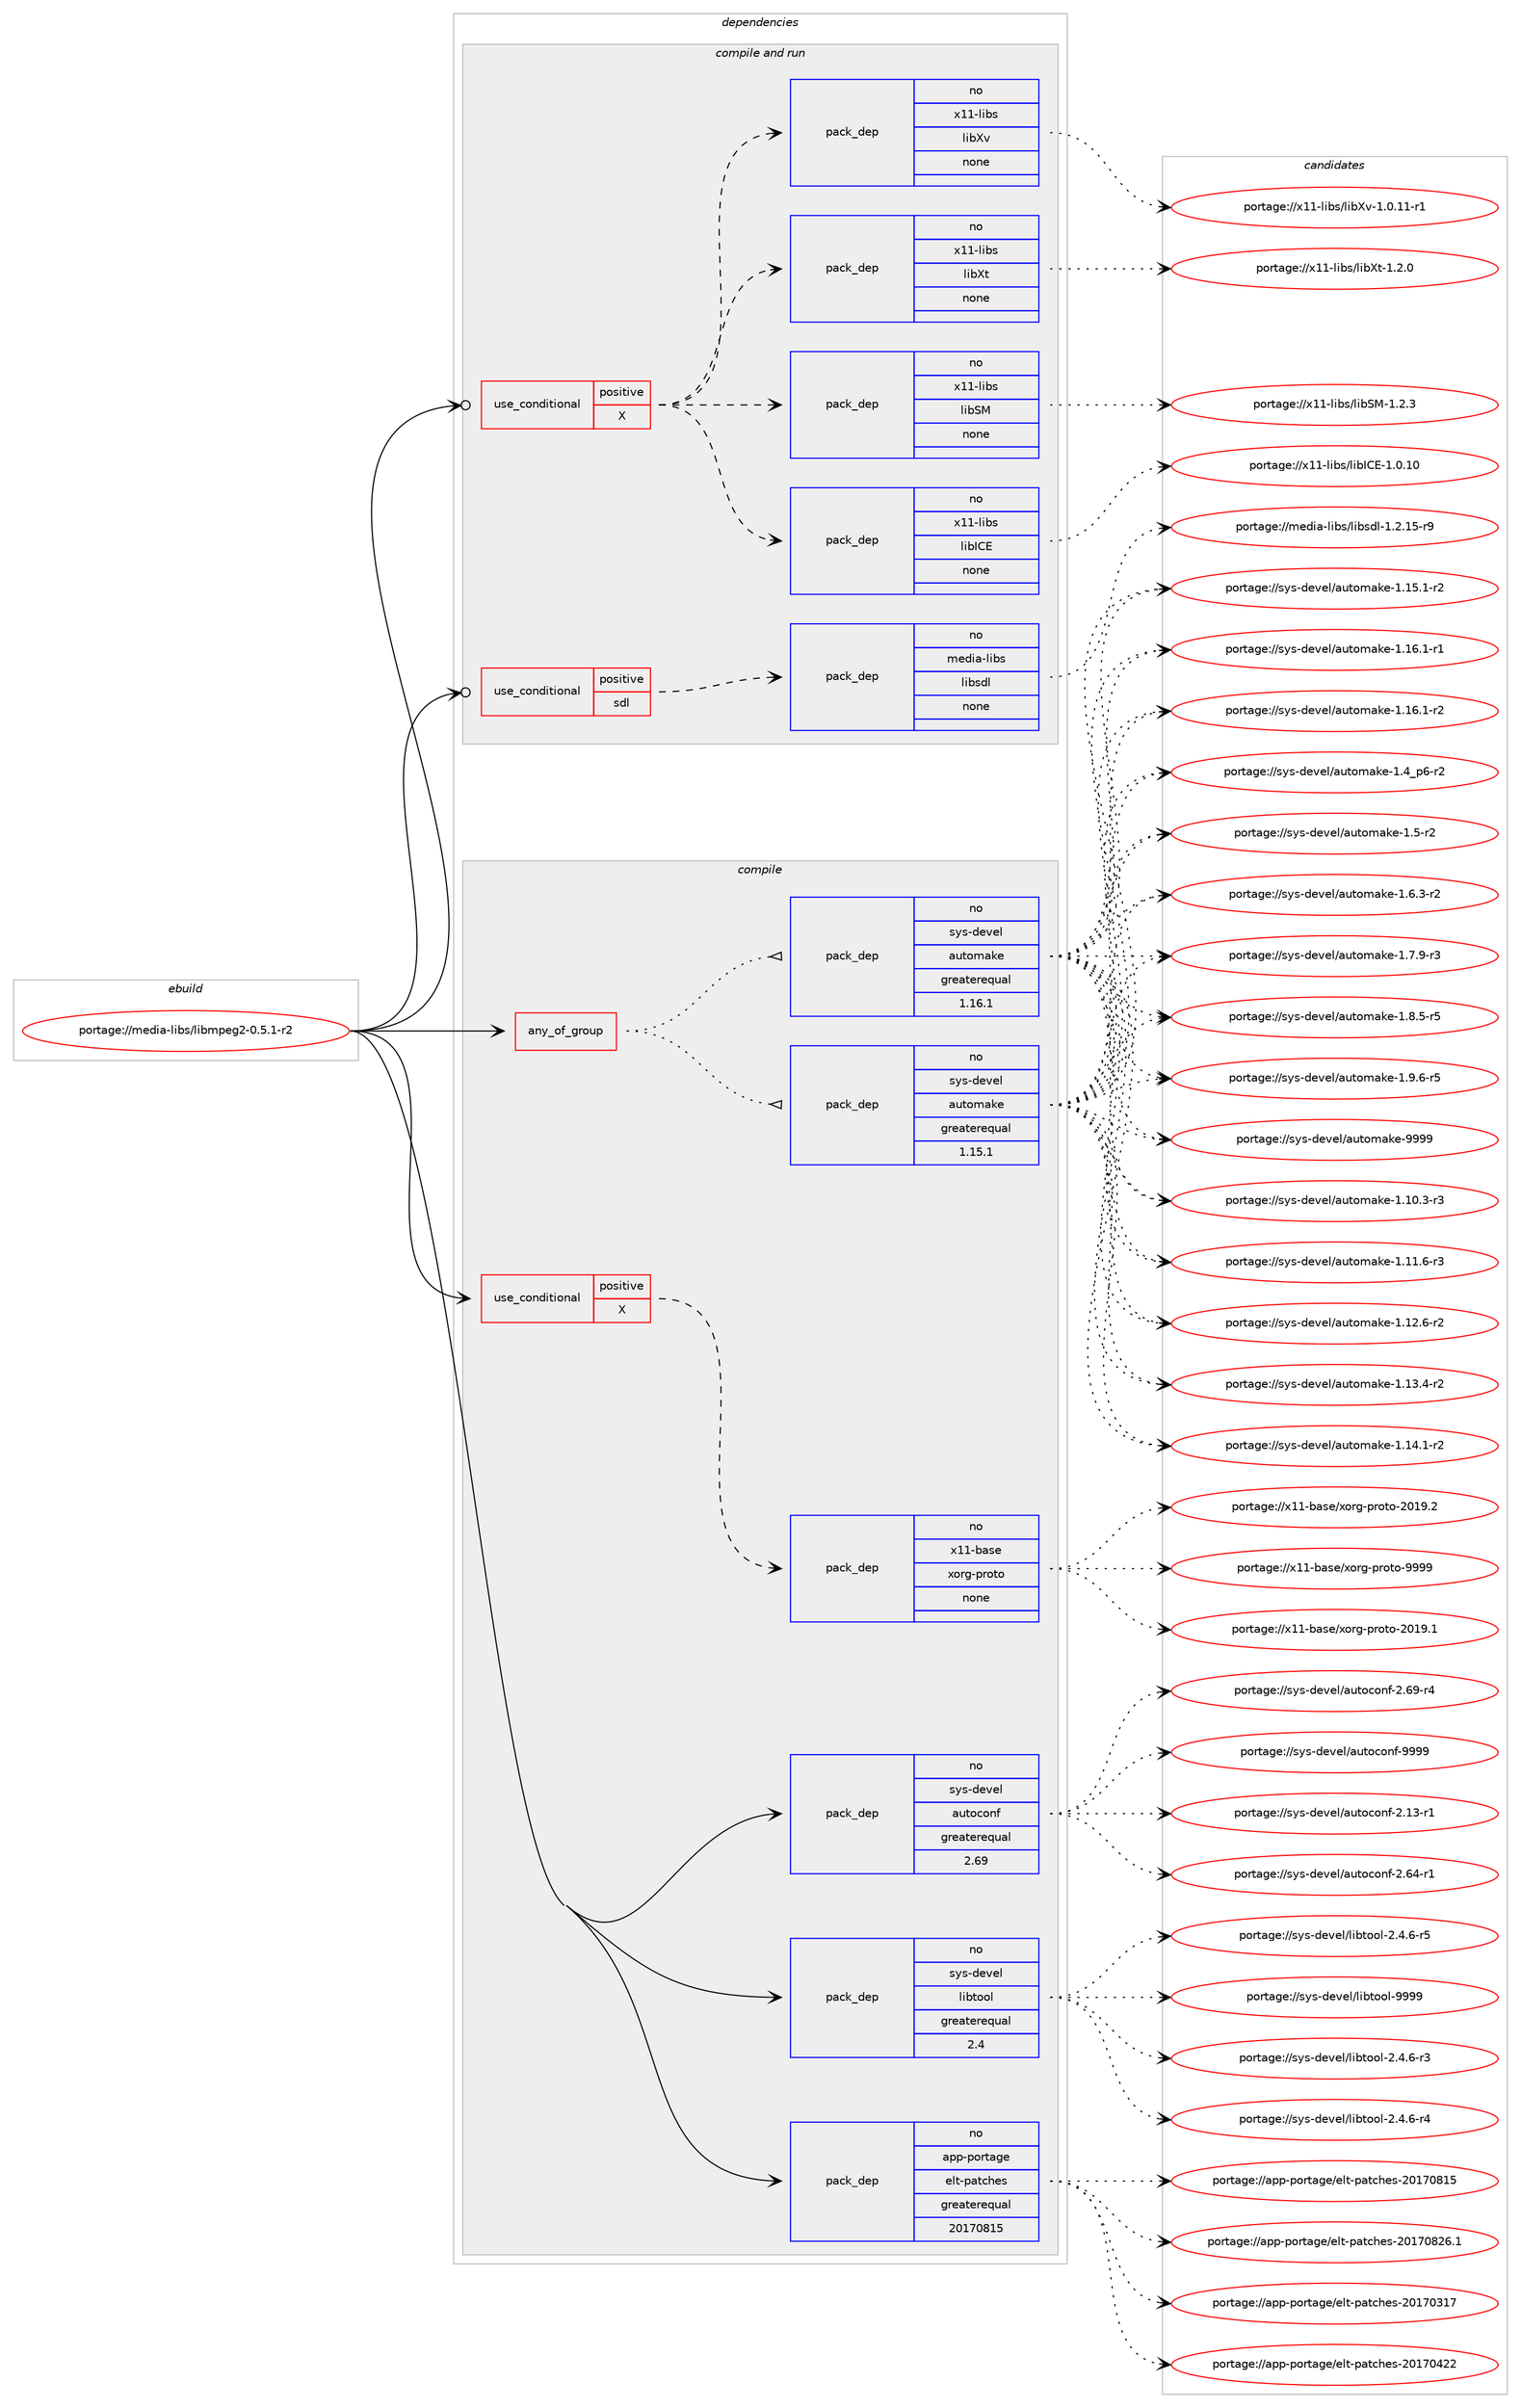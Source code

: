 digraph prolog {

# *************
# Graph options
# *************

newrank=true;
concentrate=true;
compound=true;
graph [rankdir=LR,fontname=Helvetica,fontsize=10,ranksep=1.5];#, ranksep=2.5, nodesep=0.2];
edge  [arrowhead=vee];
node  [fontname=Helvetica,fontsize=10];

# **********
# The ebuild
# **********

subgraph cluster_leftcol {
color=gray;
rank=same;
label=<<i>ebuild</i>>;
id [label="portage://media-libs/libmpeg2-0.5.1-r2", color=red, width=4, href="../media-libs/libmpeg2-0.5.1-r2.svg"];
}

# ****************
# The dependencies
# ****************

subgraph cluster_midcol {
color=gray;
label=<<i>dependencies</i>>;
subgraph cluster_compile {
fillcolor="#eeeeee";
style=filled;
label=<<i>compile</i>>;
subgraph any5099 {
dependency320948 [label=<<TABLE BORDER="0" CELLBORDER="1" CELLSPACING="0" CELLPADDING="4"><TR><TD CELLPADDING="10">any_of_group</TD></TR></TABLE>>, shape=none, color=red];subgraph pack235608 {
dependency320949 [label=<<TABLE BORDER="0" CELLBORDER="1" CELLSPACING="0" CELLPADDING="4" WIDTH="220"><TR><TD ROWSPAN="6" CELLPADDING="30">pack_dep</TD></TR><TR><TD WIDTH="110">no</TD></TR><TR><TD>sys-devel</TD></TR><TR><TD>automake</TD></TR><TR><TD>greaterequal</TD></TR><TR><TD>1.16.1</TD></TR></TABLE>>, shape=none, color=blue];
}
dependency320948:e -> dependency320949:w [weight=20,style="dotted",arrowhead="oinv"];
subgraph pack235609 {
dependency320950 [label=<<TABLE BORDER="0" CELLBORDER="1" CELLSPACING="0" CELLPADDING="4" WIDTH="220"><TR><TD ROWSPAN="6" CELLPADDING="30">pack_dep</TD></TR><TR><TD WIDTH="110">no</TD></TR><TR><TD>sys-devel</TD></TR><TR><TD>automake</TD></TR><TR><TD>greaterequal</TD></TR><TR><TD>1.15.1</TD></TR></TABLE>>, shape=none, color=blue];
}
dependency320948:e -> dependency320950:w [weight=20,style="dotted",arrowhead="oinv"];
}
id:e -> dependency320948:w [weight=20,style="solid",arrowhead="vee"];
subgraph cond80113 {
dependency320951 [label=<<TABLE BORDER="0" CELLBORDER="1" CELLSPACING="0" CELLPADDING="4"><TR><TD ROWSPAN="3" CELLPADDING="10">use_conditional</TD></TR><TR><TD>positive</TD></TR><TR><TD>X</TD></TR></TABLE>>, shape=none, color=red];
subgraph pack235610 {
dependency320952 [label=<<TABLE BORDER="0" CELLBORDER="1" CELLSPACING="0" CELLPADDING="4" WIDTH="220"><TR><TD ROWSPAN="6" CELLPADDING="30">pack_dep</TD></TR><TR><TD WIDTH="110">no</TD></TR><TR><TD>x11-base</TD></TR><TR><TD>xorg-proto</TD></TR><TR><TD>none</TD></TR><TR><TD></TD></TR></TABLE>>, shape=none, color=blue];
}
dependency320951:e -> dependency320952:w [weight=20,style="dashed",arrowhead="vee"];
}
id:e -> dependency320951:w [weight=20,style="solid",arrowhead="vee"];
subgraph pack235611 {
dependency320953 [label=<<TABLE BORDER="0" CELLBORDER="1" CELLSPACING="0" CELLPADDING="4" WIDTH="220"><TR><TD ROWSPAN="6" CELLPADDING="30">pack_dep</TD></TR><TR><TD WIDTH="110">no</TD></TR><TR><TD>app-portage</TD></TR><TR><TD>elt-patches</TD></TR><TR><TD>greaterequal</TD></TR><TR><TD>20170815</TD></TR></TABLE>>, shape=none, color=blue];
}
id:e -> dependency320953:w [weight=20,style="solid",arrowhead="vee"];
subgraph pack235612 {
dependency320954 [label=<<TABLE BORDER="0" CELLBORDER="1" CELLSPACING="0" CELLPADDING="4" WIDTH="220"><TR><TD ROWSPAN="6" CELLPADDING="30">pack_dep</TD></TR><TR><TD WIDTH="110">no</TD></TR><TR><TD>sys-devel</TD></TR><TR><TD>autoconf</TD></TR><TR><TD>greaterequal</TD></TR><TR><TD>2.69</TD></TR></TABLE>>, shape=none, color=blue];
}
id:e -> dependency320954:w [weight=20,style="solid",arrowhead="vee"];
subgraph pack235613 {
dependency320955 [label=<<TABLE BORDER="0" CELLBORDER="1" CELLSPACING="0" CELLPADDING="4" WIDTH="220"><TR><TD ROWSPAN="6" CELLPADDING="30">pack_dep</TD></TR><TR><TD WIDTH="110">no</TD></TR><TR><TD>sys-devel</TD></TR><TR><TD>libtool</TD></TR><TR><TD>greaterequal</TD></TR><TR><TD>2.4</TD></TR></TABLE>>, shape=none, color=blue];
}
id:e -> dependency320955:w [weight=20,style="solid",arrowhead="vee"];
}
subgraph cluster_compileandrun {
fillcolor="#eeeeee";
style=filled;
label=<<i>compile and run</i>>;
subgraph cond80114 {
dependency320956 [label=<<TABLE BORDER="0" CELLBORDER="1" CELLSPACING="0" CELLPADDING="4"><TR><TD ROWSPAN="3" CELLPADDING="10">use_conditional</TD></TR><TR><TD>positive</TD></TR><TR><TD>X</TD></TR></TABLE>>, shape=none, color=red];
subgraph pack235614 {
dependency320957 [label=<<TABLE BORDER="0" CELLBORDER="1" CELLSPACING="0" CELLPADDING="4" WIDTH="220"><TR><TD ROWSPAN="6" CELLPADDING="30">pack_dep</TD></TR><TR><TD WIDTH="110">no</TD></TR><TR><TD>x11-libs</TD></TR><TR><TD>libXv</TD></TR><TR><TD>none</TD></TR><TR><TD></TD></TR></TABLE>>, shape=none, color=blue];
}
dependency320956:e -> dependency320957:w [weight=20,style="dashed",arrowhead="vee"];
subgraph pack235615 {
dependency320958 [label=<<TABLE BORDER="0" CELLBORDER="1" CELLSPACING="0" CELLPADDING="4" WIDTH="220"><TR><TD ROWSPAN="6" CELLPADDING="30">pack_dep</TD></TR><TR><TD WIDTH="110">no</TD></TR><TR><TD>x11-libs</TD></TR><TR><TD>libICE</TD></TR><TR><TD>none</TD></TR><TR><TD></TD></TR></TABLE>>, shape=none, color=blue];
}
dependency320956:e -> dependency320958:w [weight=20,style="dashed",arrowhead="vee"];
subgraph pack235616 {
dependency320959 [label=<<TABLE BORDER="0" CELLBORDER="1" CELLSPACING="0" CELLPADDING="4" WIDTH="220"><TR><TD ROWSPAN="6" CELLPADDING="30">pack_dep</TD></TR><TR><TD WIDTH="110">no</TD></TR><TR><TD>x11-libs</TD></TR><TR><TD>libSM</TD></TR><TR><TD>none</TD></TR><TR><TD></TD></TR></TABLE>>, shape=none, color=blue];
}
dependency320956:e -> dependency320959:w [weight=20,style="dashed",arrowhead="vee"];
subgraph pack235617 {
dependency320960 [label=<<TABLE BORDER="0" CELLBORDER="1" CELLSPACING="0" CELLPADDING="4" WIDTH="220"><TR><TD ROWSPAN="6" CELLPADDING="30">pack_dep</TD></TR><TR><TD WIDTH="110">no</TD></TR><TR><TD>x11-libs</TD></TR><TR><TD>libXt</TD></TR><TR><TD>none</TD></TR><TR><TD></TD></TR></TABLE>>, shape=none, color=blue];
}
dependency320956:e -> dependency320960:w [weight=20,style="dashed",arrowhead="vee"];
}
id:e -> dependency320956:w [weight=20,style="solid",arrowhead="odotvee"];
subgraph cond80115 {
dependency320961 [label=<<TABLE BORDER="0" CELLBORDER="1" CELLSPACING="0" CELLPADDING="4"><TR><TD ROWSPAN="3" CELLPADDING="10">use_conditional</TD></TR><TR><TD>positive</TD></TR><TR><TD>sdl</TD></TR></TABLE>>, shape=none, color=red];
subgraph pack235618 {
dependency320962 [label=<<TABLE BORDER="0" CELLBORDER="1" CELLSPACING="0" CELLPADDING="4" WIDTH="220"><TR><TD ROWSPAN="6" CELLPADDING="30">pack_dep</TD></TR><TR><TD WIDTH="110">no</TD></TR><TR><TD>media-libs</TD></TR><TR><TD>libsdl</TD></TR><TR><TD>none</TD></TR><TR><TD></TD></TR></TABLE>>, shape=none, color=blue];
}
dependency320961:e -> dependency320962:w [weight=20,style="dashed",arrowhead="vee"];
}
id:e -> dependency320961:w [weight=20,style="solid",arrowhead="odotvee"];
}
subgraph cluster_run {
fillcolor="#eeeeee";
style=filled;
label=<<i>run</i>>;
}
}

# **************
# The candidates
# **************

subgraph cluster_choices {
rank=same;
color=gray;
label=<<i>candidates</i>>;

subgraph choice235608 {
color=black;
nodesep=1;
choiceportage11512111545100101118101108479711711611110997107101454946494846514511451 [label="portage://sys-devel/automake-1.10.3-r3", color=red, width=4,href="../sys-devel/automake-1.10.3-r3.svg"];
choiceportage11512111545100101118101108479711711611110997107101454946494946544511451 [label="portage://sys-devel/automake-1.11.6-r3", color=red, width=4,href="../sys-devel/automake-1.11.6-r3.svg"];
choiceportage11512111545100101118101108479711711611110997107101454946495046544511450 [label="portage://sys-devel/automake-1.12.6-r2", color=red, width=4,href="../sys-devel/automake-1.12.6-r2.svg"];
choiceportage11512111545100101118101108479711711611110997107101454946495146524511450 [label="portage://sys-devel/automake-1.13.4-r2", color=red, width=4,href="../sys-devel/automake-1.13.4-r2.svg"];
choiceportage11512111545100101118101108479711711611110997107101454946495246494511450 [label="portage://sys-devel/automake-1.14.1-r2", color=red, width=4,href="../sys-devel/automake-1.14.1-r2.svg"];
choiceportage11512111545100101118101108479711711611110997107101454946495346494511450 [label="portage://sys-devel/automake-1.15.1-r2", color=red, width=4,href="../sys-devel/automake-1.15.1-r2.svg"];
choiceportage11512111545100101118101108479711711611110997107101454946495446494511449 [label="portage://sys-devel/automake-1.16.1-r1", color=red, width=4,href="../sys-devel/automake-1.16.1-r1.svg"];
choiceportage11512111545100101118101108479711711611110997107101454946495446494511450 [label="portage://sys-devel/automake-1.16.1-r2", color=red, width=4,href="../sys-devel/automake-1.16.1-r2.svg"];
choiceportage115121115451001011181011084797117116111109971071014549465295112544511450 [label="portage://sys-devel/automake-1.4_p6-r2", color=red, width=4,href="../sys-devel/automake-1.4_p6-r2.svg"];
choiceportage11512111545100101118101108479711711611110997107101454946534511450 [label="portage://sys-devel/automake-1.5-r2", color=red, width=4,href="../sys-devel/automake-1.5-r2.svg"];
choiceportage115121115451001011181011084797117116111109971071014549465446514511450 [label="portage://sys-devel/automake-1.6.3-r2", color=red, width=4,href="../sys-devel/automake-1.6.3-r2.svg"];
choiceportage115121115451001011181011084797117116111109971071014549465546574511451 [label="portage://sys-devel/automake-1.7.9-r3", color=red, width=4,href="../sys-devel/automake-1.7.9-r3.svg"];
choiceportage115121115451001011181011084797117116111109971071014549465646534511453 [label="portage://sys-devel/automake-1.8.5-r5", color=red, width=4,href="../sys-devel/automake-1.8.5-r5.svg"];
choiceportage115121115451001011181011084797117116111109971071014549465746544511453 [label="portage://sys-devel/automake-1.9.6-r5", color=red, width=4,href="../sys-devel/automake-1.9.6-r5.svg"];
choiceportage115121115451001011181011084797117116111109971071014557575757 [label="portage://sys-devel/automake-9999", color=red, width=4,href="../sys-devel/automake-9999.svg"];
dependency320949:e -> choiceportage11512111545100101118101108479711711611110997107101454946494846514511451:w [style=dotted,weight="100"];
dependency320949:e -> choiceportage11512111545100101118101108479711711611110997107101454946494946544511451:w [style=dotted,weight="100"];
dependency320949:e -> choiceportage11512111545100101118101108479711711611110997107101454946495046544511450:w [style=dotted,weight="100"];
dependency320949:e -> choiceportage11512111545100101118101108479711711611110997107101454946495146524511450:w [style=dotted,weight="100"];
dependency320949:e -> choiceportage11512111545100101118101108479711711611110997107101454946495246494511450:w [style=dotted,weight="100"];
dependency320949:e -> choiceportage11512111545100101118101108479711711611110997107101454946495346494511450:w [style=dotted,weight="100"];
dependency320949:e -> choiceportage11512111545100101118101108479711711611110997107101454946495446494511449:w [style=dotted,weight="100"];
dependency320949:e -> choiceportage11512111545100101118101108479711711611110997107101454946495446494511450:w [style=dotted,weight="100"];
dependency320949:e -> choiceportage115121115451001011181011084797117116111109971071014549465295112544511450:w [style=dotted,weight="100"];
dependency320949:e -> choiceportage11512111545100101118101108479711711611110997107101454946534511450:w [style=dotted,weight="100"];
dependency320949:e -> choiceportage115121115451001011181011084797117116111109971071014549465446514511450:w [style=dotted,weight="100"];
dependency320949:e -> choiceportage115121115451001011181011084797117116111109971071014549465546574511451:w [style=dotted,weight="100"];
dependency320949:e -> choiceportage115121115451001011181011084797117116111109971071014549465646534511453:w [style=dotted,weight="100"];
dependency320949:e -> choiceportage115121115451001011181011084797117116111109971071014549465746544511453:w [style=dotted,weight="100"];
dependency320949:e -> choiceportage115121115451001011181011084797117116111109971071014557575757:w [style=dotted,weight="100"];
}
subgraph choice235609 {
color=black;
nodesep=1;
choiceportage11512111545100101118101108479711711611110997107101454946494846514511451 [label="portage://sys-devel/automake-1.10.3-r3", color=red, width=4,href="../sys-devel/automake-1.10.3-r3.svg"];
choiceportage11512111545100101118101108479711711611110997107101454946494946544511451 [label="portage://sys-devel/automake-1.11.6-r3", color=red, width=4,href="../sys-devel/automake-1.11.6-r3.svg"];
choiceportage11512111545100101118101108479711711611110997107101454946495046544511450 [label="portage://sys-devel/automake-1.12.6-r2", color=red, width=4,href="../sys-devel/automake-1.12.6-r2.svg"];
choiceportage11512111545100101118101108479711711611110997107101454946495146524511450 [label="portage://sys-devel/automake-1.13.4-r2", color=red, width=4,href="../sys-devel/automake-1.13.4-r2.svg"];
choiceportage11512111545100101118101108479711711611110997107101454946495246494511450 [label="portage://sys-devel/automake-1.14.1-r2", color=red, width=4,href="../sys-devel/automake-1.14.1-r2.svg"];
choiceportage11512111545100101118101108479711711611110997107101454946495346494511450 [label="portage://sys-devel/automake-1.15.1-r2", color=red, width=4,href="../sys-devel/automake-1.15.1-r2.svg"];
choiceportage11512111545100101118101108479711711611110997107101454946495446494511449 [label="portage://sys-devel/automake-1.16.1-r1", color=red, width=4,href="../sys-devel/automake-1.16.1-r1.svg"];
choiceportage11512111545100101118101108479711711611110997107101454946495446494511450 [label="portage://sys-devel/automake-1.16.1-r2", color=red, width=4,href="../sys-devel/automake-1.16.1-r2.svg"];
choiceportage115121115451001011181011084797117116111109971071014549465295112544511450 [label="portage://sys-devel/automake-1.4_p6-r2", color=red, width=4,href="../sys-devel/automake-1.4_p6-r2.svg"];
choiceportage11512111545100101118101108479711711611110997107101454946534511450 [label="portage://sys-devel/automake-1.5-r2", color=red, width=4,href="../sys-devel/automake-1.5-r2.svg"];
choiceportage115121115451001011181011084797117116111109971071014549465446514511450 [label="portage://sys-devel/automake-1.6.3-r2", color=red, width=4,href="../sys-devel/automake-1.6.3-r2.svg"];
choiceportage115121115451001011181011084797117116111109971071014549465546574511451 [label="portage://sys-devel/automake-1.7.9-r3", color=red, width=4,href="../sys-devel/automake-1.7.9-r3.svg"];
choiceportage115121115451001011181011084797117116111109971071014549465646534511453 [label="portage://sys-devel/automake-1.8.5-r5", color=red, width=4,href="../sys-devel/automake-1.8.5-r5.svg"];
choiceportage115121115451001011181011084797117116111109971071014549465746544511453 [label="portage://sys-devel/automake-1.9.6-r5", color=red, width=4,href="../sys-devel/automake-1.9.6-r5.svg"];
choiceportage115121115451001011181011084797117116111109971071014557575757 [label="portage://sys-devel/automake-9999", color=red, width=4,href="../sys-devel/automake-9999.svg"];
dependency320950:e -> choiceportage11512111545100101118101108479711711611110997107101454946494846514511451:w [style=dotted,weight="100"];
dependency320950:e -> choiceportage11512111545100101118101108479711711611110997107101454946494946544511451:w [style=dotted,weight="100"];
dependency320950:e -> choiceportage11512111545100101118101108479711711611110997107101454946495046544511450:w [style=dotted,weight="100"];
dependency320950:e -> choiceportage11512111545100101118101108479711711611110997107101454946495146524511450:w [style=dotted,weight="100"];
dependency320950:e -> choiceportage11512111545100101118101108479711711611110997107101454946495246494511450:w [style=dotted,weight="100"];
dependency320950:e -> choiceportage11512111545100101118101108479711711611110997107101454946495346494511450:w [style=dotted,weight="100"];
dependency320950:e -> choiceportage11512111545100101118101108479711711611110997107101454946495446494511449:w [style=dotted,weight="100"];
dependency320950:e -> choiceportage11512111545100101118101108479711711611110997107101454946495446494511450:w [style=dotted,weight="100"];
dependency320950:e -> choiceportage115121115451001011181011084797117116111109971071014549465295112544511450:w [style=dotted,weight="100"];
dependency320950:e -> choiceportage11512111545100101118101108479711711611110997107101454946534511450:w [style=dotted,weight="100"];
dependency320950:e -> choiceportage115121115451001011181011084797117116111109971071014549465446514511450:w [style=dotted,weight="100"];
dependency320950:e -> choiceportage115121115451001011181011084797117116111109971071014549465546574511451:w [style=dotted,weight="100"];
dependency320950:e -> choiceportage115121115451001011181011084797117116111109971071014549465646534511453:w [style=dotted,weight="100"];
dependency320950:e -> choiceportage115121115451001011181011084797117116111109971071014549465746544511453:w [style=dotted,weight="100"];
dependency320950:e -> choiceportage115121115451001011181011084797117116111109971071014557575757:w [style=dotted,weight="100"];
}
subgraph choice235610 {
color=black;
nodesep=1;
choiceportage1204949459897115101471201111141034511211411111611145504849574649 [label="portage://x11-base/xorg-proto-2019.1", color=red, width=4,href="../x11-base/xorg-proto-2019.1.svg"];
choiceportage1204949459897115101471201111141034511211411111611145504849574650 [label="portage://x11-base/xorg-proto-2019.2", color=red, width=4,href="../x11-base/xorg-proto-2019.2.svg"];
choiceportage120494945989711510147120111114103451121141111161114557575757 [label="portage://x11-base/xorg-proto-9999", color=red, width=4,href="../x11-base/xorg-proto-9999.svg"];
dependency320952:e -> choiceportage1204949459897115101471201111141034511211411111611145504849574649:w [style=dotted,weight="100"];
dependency320952:e -> choiceportage1204949459897115101471201111141034511211411111611145504849574650:w [style=dotted,weight="100"];
dependency320952:e -> choiceportage120494945989711510147120111114103451121141111161114557575757:w [style=dotted,weight="100"];
}
subgraph choice235611 {
color=black;
nodesep=1;
choiceportage97112112451121111141169710310147101108116451129711699104101115455048495548514955 [label="portage://app-portage/elt-patches-20170317", color=red, width=4,href="../app-portage/elt-patches-20170317.svg"];
choiceportage97112112451121111141169710310147101108116451129711699104101115455048495548525050 [label="portage://app-portage/elt-patches-20170422", color=red, width=4,href="../app-portage/elt-patches-20170422.svg"];
choiceportage97112112451121111141169710310147101108116451129711699104101115455048495548564953 [label="portage://app-portage/elt-patches-20170815", color=red, width=4,href="../app-portage/elt-patches-20170815.svg"];
choiceportage971121124511211111411697103101471011081164511297116991041011154550484955485650544649 [label="portage://app-portage/elt-patches-20170826.1", color=red, width=4,href="../app-portage/elt-patches-20170826.1.svg"];
dependency320953:e -> choiceportage97112112451121111141169710310147101108116451129711699104101115455048495548514955:w [style=dotted,weight="100"];
dependency320953:e -> choiceportage97112112451121111141169710310147101108116451129711699104101115455048495548525050:w [style=dotted,weight="100"];
dependency320953:e -> choiceportage97112112451121111141169710310147101108116451129711699104101115455048495548564953:w [style=dotted,weight="100"];
dependency320953:e -> choiceportage971121124511211111411697103101471011081164511297116991041011154550484955485650544649:w [style=dotted,weight="100"];
}
subgraph choice235612 {
color=black;
nodesep=1;
choiceportage1151211154510010111810110847971171161119911111010245504649514511449 [label="portage://sys-devel/autoconf-2.13-r1", color=red, width=4,href="../sys-devel/autoconf-2.13-r1.svg"];
choiceportage1151211154510010111810110847971171161119911111010245504654524511449 [label="portage://sys-devel/autoconf-2.64-r1", color=red, width=4,href="../sys-devel/autoconf-2.64-r1.svg"];
choiceportage1151211154510010111810110847971171161119911111010245504654574511452 [label="portage://sys-devel/autoconf-2.69-r4", color=red, width=4,href="../sys-devel/autoconf-2.69-r4.svg"];
choiceportage115121115451001011181011084797117116111991111101024557575757 [label="portage://sys-devel/autoconf-9999", color=red, width=4,href="../sys-devel/autoconf-9999.svg"];
dependency320954:e -> choiceportage1151211154510010111810110847971171161119911111010245504649514511449:w [style=dotted,weight="100"];
dependency320954:e -> choiceportage1151211154510010111810110847971171161119911111010245504654524511449:w [style=dotted,weight="100"];
dependency320954:e -> choiceportage1151211154510010111810110847971171161119911111010245504654574511452:w [style=dotted,weight="100"];
dependency320954:e -> choiceportage115121115451001011181011084797117116111991111101024557575757:w [style=dotted,weight="100"];
}
subgraph choice235613 {
color=black;
nodesep=1;
choiceportage1151211154510010111810110847108105981161111111084550465246544511451 [label="portage://sys-devel/libtool-2.4.6-r3", color=red, width=4,href="../sys-devel/libtool-2.4.6-r3.svg"];
choiceportage1151211154510010111810110847108105981161111111084550465246544511452 [label="portage://sys-devel/libtool-2.4.6-r4", color=red, width=4,href="../sys-devel/libtool-2.4.6-r4.svg"];
choiceportage1151211154510010111810110847108105981161111111084550465246544511453 [label="portage://sys-devel/libtool-2.4.6-r5", color=red, width=4,href="../sys-devel/libtool-2.4.6-r5.svg"];
choiceportage1151211154510010111810110847108105981161111111084557575757 [label="portage://sys-devel/libtool-9999", color=red, width=4,href="../sys-devel/libtool-9999.svg"];
dependency320955:e -> choiceportage1151211154510010111810110847108105981161111111084550465246544511451:w [style=dotted,weight="100"];
dependency320955:e -> choiceportage1151211154510010111810110847108105981161111111084550465246544511452:w [style=dotted,weight="100"];
dependency320955:e -> choiceportage1151211154510010111810110847108105981161111111084550465246544511453:w [style=dotted,weight="100"];
dependency320955:e -> choiceportage1151211154510010111810110847108105981161111111084557575757:w [style=dotted,weight="100"];
}
subgraph choice235614 {
color=black;
nodesep=1;
choiceportage12049494510810598115471081059888118454946484649494511449 [label="portage://x11-libs/libXv-1.0.11-r1", color=red, width=4,href="../x11-libs/libXv-1.0.11-r1.svg"];
dependency320957:e -> choiceportage12049494510810598115471081059888118454946484649494511449:w [style=dotted,weight="100"];
}
subgraph choice235615 {
color=black;
nodesep=1;
choiceportage12049494510810598115471081059873676945494648464948 [label="portage://x11-libs/libICE-1.0.10", color=red, width=4,href="../x11-libs/libICE-1.0.10.svg"];
dependency320958:e -> choiceportage12049494510810598115471081059873676945494648464948:w [style=dotted,weight="100"];
}
subgraph choice235616 {
color=black;
nodesep=1;
choiceportage1204949451081059811547108105988377454946504651 [label="portage://x11-libs/libSM-1.2.3", color=red, width=4,href="../x11-libs/libSM-1.2.3.svg"];
dependency320959:e -> choiceportage1204949451081059811547108105988377454946504651:w [style=dotted,weight="100"];
}
subgraph choice235617 {
color=black;
nodesep=1;
choiceportage12049494510810598115471081059888116454946504648 [label="portage://x11-libs/libXt-1.2.0", color=red, width=4,href="../x11-libs/libXt-1.2.0.svg"];
dependency320960:e -> choiceportage12049494510810598115471081059888116454946504648:w [style=dotted,weight="100"];
}
subgraph choice235618 {
color=black;
nodesep=1;
choiceportage1091011001059745108105981154710810598115100108454946504649534511457 [label="portage://media-libs/libsdl-1.2.15-r9", color=red, width=4,href="../media-libs/libsdl-1.2.15-r9.svg"];
dependency320962:e -> choiceportage1091011001059745108105981154710810598115100108454946504649534511457:w [style=dotted,weight="100"];
}
}

}

